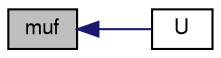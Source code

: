 digraph "muf"
{
  bgcolor="transparent";
  edge [fontname="FreeSans",fontsize="10",labelfontname="FreeSans",labelfontsize="10"];
  node [fontname="FreeSans",fontsize="10",shape=record];
  rankdir="LR";
  Node44 [label="muf",height=0.2,width=0.4,color="black", fillcolor="grey75", style="filled", fontcolor="black"];
  Node44 -> Node45 [dir="back",color="midnightblue",fontsize="10",style="solid",fontname="FreeSans"];
  Node45 [label="U",height=0.2,width=0.4,color="black",URL="$a30482.html#a536d168d7b335fe81f506f232b5b4872",tooltip="Return const-access to the mixture velocity. "];
}
